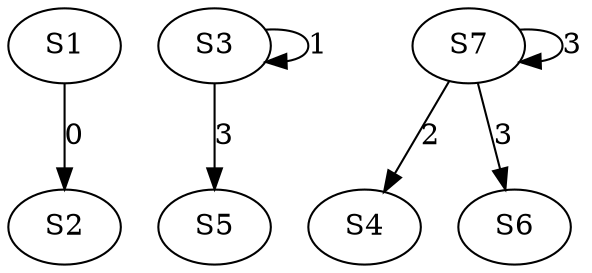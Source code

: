 strict digraph {
	S1 -> S2 [ label = 0 ];
	S3 -> S3 [ label = 1 ];
	S7 -> S4 [ label = 2 ];
	S3 -> S5 [ label = 3 ];
	S7 -> S6 [ label = 3 ];
	S7 -> S7 [ label = 3 ];
}
